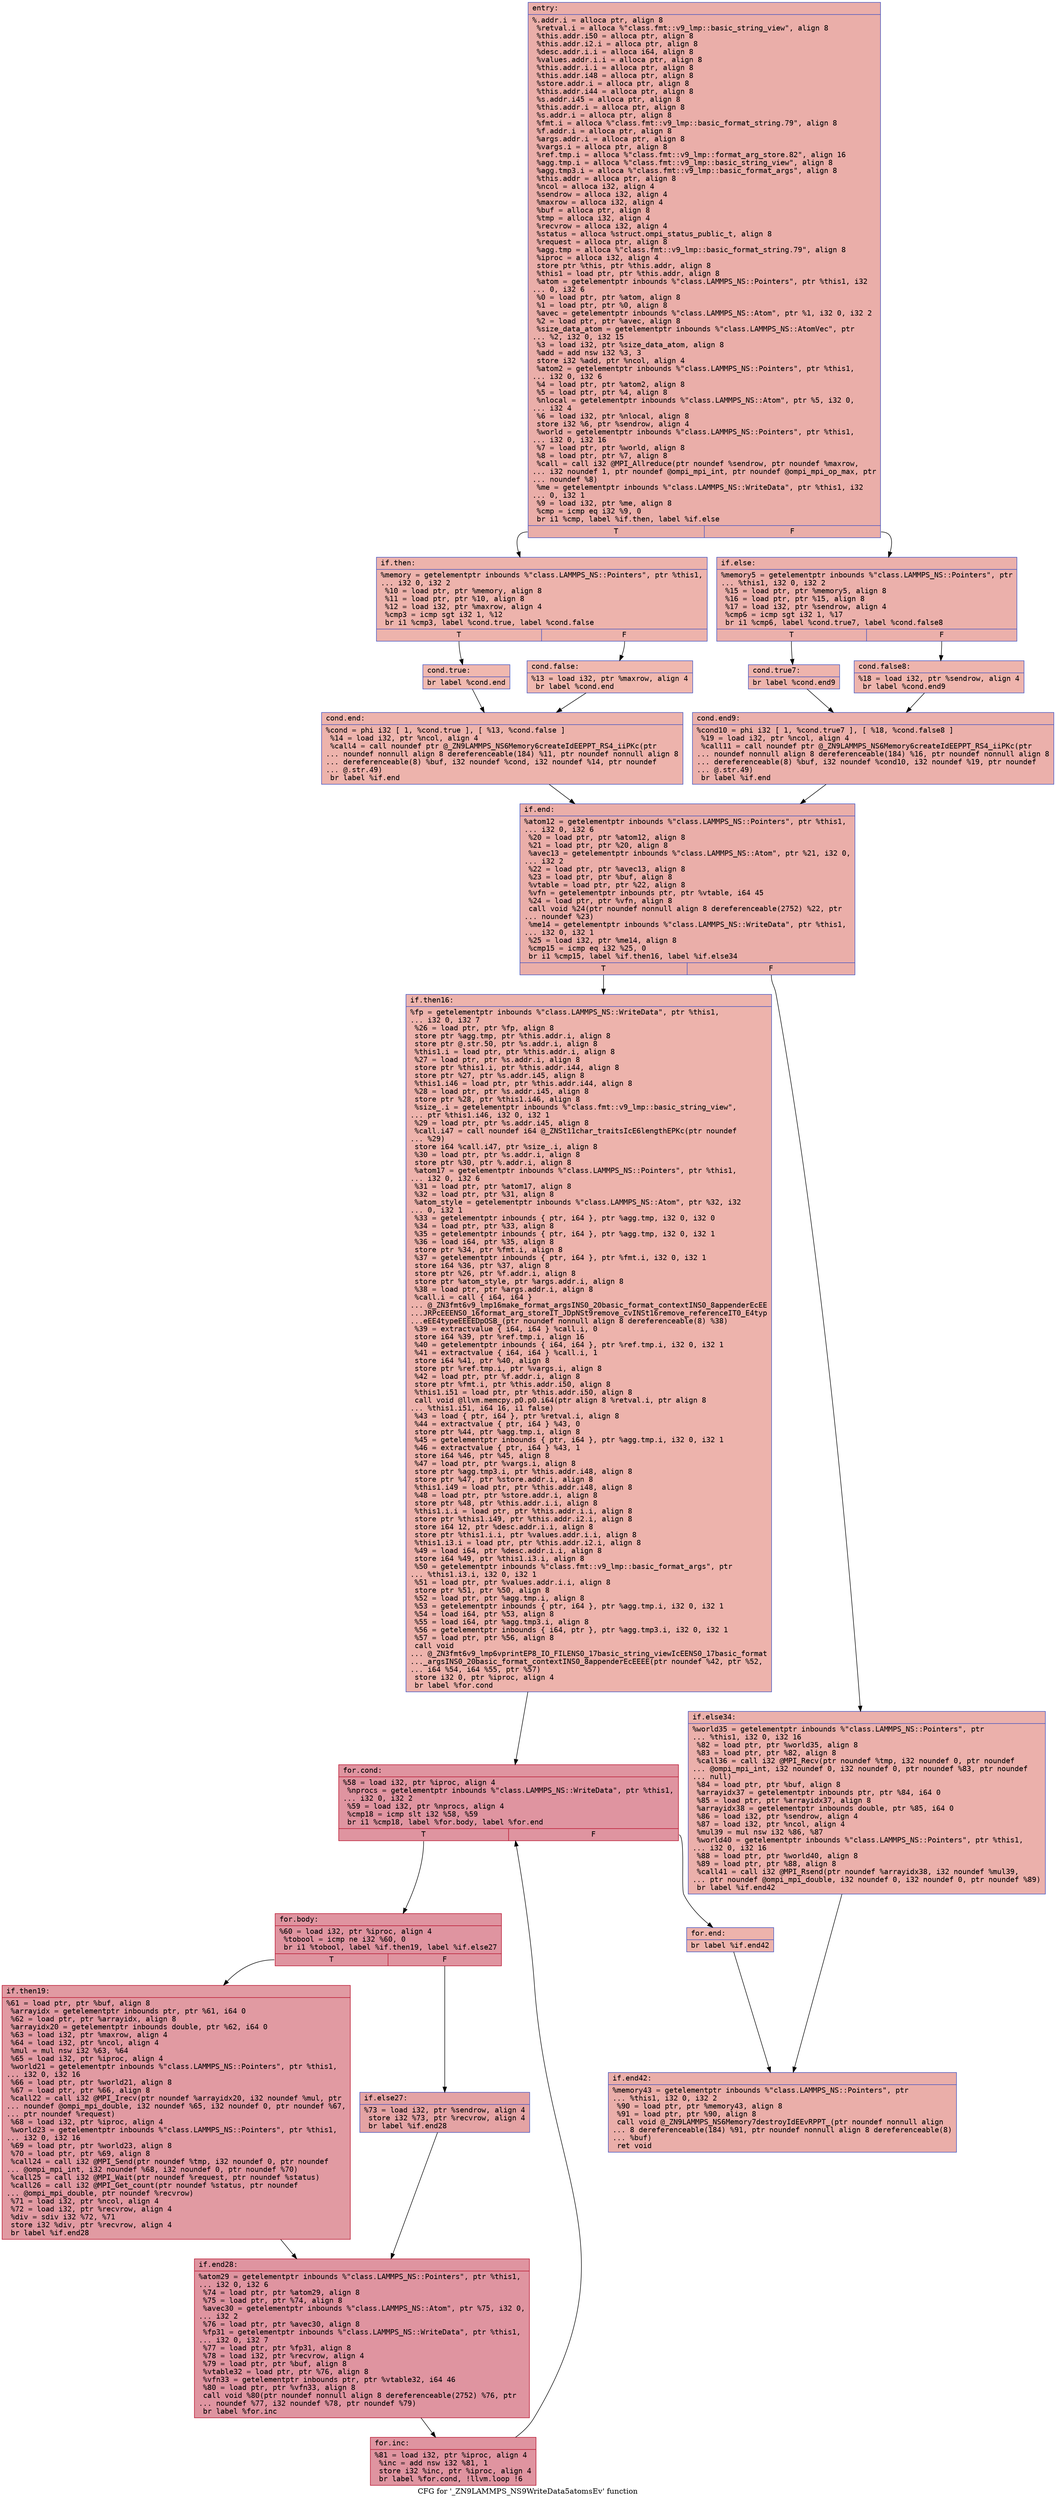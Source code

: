 digraph "CFG for '_ZN9LAMMPS_NS9WriteData5atomsEv' function" {
	label="CFG for '_ZN9LAMMPS_NS9WriteData5atomsEv' function";

	Node0x564c03725240 [shape=record,color="#3d50c3ff", style=filled, fillcolor="#d0473d70" fontname="Courier",label="{entry:\l|  %.addr.i = alloca ptr, align 8\l  %retval.i = alloca %\"class.fmt::v9_lmp::basic_string_view\", align 8\l  %this.addr.i50 = alloca ptr, align 8\l  %this.addr.i2.i = alloca ptr, align 8\l  %desc.addr.i.i = alloca i64, align 8\l  %values.addr.i.i = alloca ptr, align 8\l  %this.addr.i.i = alloca ptr, align 8\l  %this.addr.i48 = alloca ptr, align 8\l  %store.addr.i = alloca ptr, align 8\l  %this.addr.i44 = alloca ptr, align 8\l  %s.addr.i45 = alloca ptr, align 8\l  %this.addr.i = alloca ptr, align 8\l  %s.addr.i = alloca ptr, align 8\l  %fmt.i = alloca %\"class.fmt::v9_lmp::basic_format_string.79\", align 8\l  %f.addr.i = alloca ptr, align 8\l  %args.addr.i = alloca ptr, align 8\l  %vargs.i = alloca ptr, align 8\l  %ref.tmp.i = alloca %\"class.fmt::v9_lmp::format_arg_store.82\", align 16\l  %agg.tmp.i = alloca %\"class.fmt::v9_lmp::basic_string_view\", align 8\l  %agg.tmp3.i = alloca %\"class.fmt::v9_lmp::basic_format_args\", align 8\l  %this.addr = alloca ptr, align 8\l  %ncol = alloca i32, align 4\l  %sendrow = alloca i32, align 4\l  %maxrow = alloca i32, align 4\l  %buf = alloca ptr, align 8\l  %tmp = alloca i32, align 4\l  %recvrow = alloca i32, align 4\l  %status = alloca %struct.ompi_status_public_t, align 8\l  %request = alloca ptr, align 8\l  %agg.tmp = alloca %\"class.fmt::v9_lmp::basic_format_string.79\", align 8\l  %iproc = alloca i32, align 4\l  store ptr %this, ptr %this.addr, align 8\l  %this1 = load ptr, ptr %this.addr, align 8\l  %atom = getelementptr inbounds %\"class.LAMMPS_NS::Pointers\", ptr %this1, i32\l... 0, i32 6\l  %0 = load ptr, ptr %atom, align 8\l  %1 = load ptr, ptr %0, align 8\l  %avec = getelementptr inbounds %\"class.LAMMPS_NS::Atom\", ptr %1, i32 0, i32 2\l  %2 = load ptr, ptr %avec, align 8\l  %size_data_atom = getelementptr inbounds %\"class.LAMMPS_NS::AtomVec\", ptr\l... %2, i32 0, i32 15\l  %3 = load i32, ptr %size_data_atom, align 8\l  %add = add nsw i32 %3, 3\l  store i32 %add, ptr %ncol, align 4\l  %atom2 = getelementptr inbounds %\"class.LAMMPS_NS::Pointers\", ptr %this1,\l... i32 0, i32 6\l  %4 = load ptr, ptr %atom2, align 8\l  %5 = load ptr, ptr %4, align 8\l  %nlocal = getelementptr inbounds %\"class.LAMMPS_NS::Atom\", ptr %5, i32 0,\l... i32 4\l  %6 = load i32, ptr %nlocal, align 8\l  store i32 %6, ptr %sendrow, align 4\l  %world = getelementptr inbounds %\"class.LAMMPS_NS::Pointers\", ptr %this1,\l... i32 0, i32 16\l  %7 = load ptr, ptr %world, align 8\l  %8 = load ptr, ptr %7, align 8\l  %call = call i32 @MPI_Allreduce(ptr noundef %sendrow, ptr noundef %maxrow,\l... i32 noundef 1, ptr noundef @ompi_mpi_int, ptr noundef @ompi_mpi_op_max, ptr\l... noundef %8)\l  %me = getelementptr inbounds %\"class.LAMMPS_NS::WriteData\", ptr %this1, i32\l... 0, i32 1\l  %9 = load i32, ptr %me, align 8\l  %cmp = icmp eq i32 %9, 0\l  br i1 %cmp, label %if.then, label %if.else\l|{<s0>T|<s1>F}}"];
	Node0x564c03725240:s0 -> Node0x564c03730580[tooltip="entry -> if.then\nProbability 37.50%" ];
	Node0x564c03725240:s1 -> Node0x564c037305f0[tooltip="entry -> if.else\nProbability 62.50%" ];
	Node0x564c03730580 [shape=record,color="#3d50c3ff", style=filled, fillcolor="#d6524470" fontname="Courier",label="{if.then:\l|  %memory = getelementptr inbounds %\"class.LAMMPS_NS::Pointers\", ptr %this1,\l... i32 0, i32 2\l  %10 = load ptr, ptr %memory, align 8\l  %11 = load ptr, ptr %10, align 8\l  %12 = load i32, ptr %maxrow, align 4\l  %cmp3 = icmp sgt i32 1, %12\l  br i1 %cmp3, label %cond.true, label %cond.false\l|{<s0>T|<s1>F}}"];
	Node0x564c03730580:s0 -> Node0x564c03730a20[tooltip="if.then -> cond.true\nProbability 50.00%" ];
	Node0x564c03730580:s1 -> Node0x564c037262e0[tooltip="if.then -> cond.false\nProbability 50.00%" ];
	Node0x564c03730a20 [shape=record,color="#3d50c3ff", style=filled, fillcolor="#dc5d4a70" fontname="Courier",label="{cond.true:\l|  br label %cond.end\l}"];
	Node0x564c03730a20 -> Node0x564c03726410[tooltip="cond.true -> cond.end\nProbability 100.00%" ];
	Node0x564c037262e0 [shape=record,color="#3d50c3ff", style=filled, fillcolor="#dc5d4a70" fontname="Courier",label="{cond.false:\l|  %13 = load i32, ptr %maxrow, align 4\l  br label %cond.end\l}"];
	Node0x564c037262e0 -> Node0x564c03726410[tooltip="cond.false -> cond.end\nProbability 100.00%" ];
	Node0x564c03726410 [shape=record,color="#3d50c3ff", style=filled, fillcolor="#d6524470" fontname="Courier",label="{cond.end:\l|  %cond = phi i32 [ 1, %cond.true ], [ %13, %cond.false ]\l  %14 = load i32, ptr %ncol, align 4\l  %call4 = call noundef ptr @_ZN9LAMMPS_NS6Memory6createIdEEPPT_RS4_iiPKc(ptr\l... noundef nonnull align 8 dereferenceable(184) %11, ptr noundef nonnull align 8\l... dereferenceable(8) %buf, i32 noundef %cond, i32 noundef %14, ptr noundef\l... @.str.49)\l  br label %if.end\l}"];
	Node0x564c03726410 -> Node0x564c03731410[tooltip="cond.end -> if.end\nProbability 100.00%" ];
	Node0x564c037305f0 [shape=record,color="#3d50c3ff", style=filled, fillcolor="#d24b4070" fontname="Courier",label="{if.else:\l|  %memory5 = getelementptr inbounds %\"class.LAMMPS_NS::Pointers\", ptr\l... %this1, i32 0, i32 2\l  %15 = load ptr, ptr %memory5, align 8\l  %16 = load ptr, ptr %15, align 8\l  %17 = load i32, ptr %sendrow, align 4\l  %cmp6 = icmp sgt i32 1, %17\l  br i1 %cmp6, label %cond.true7, label %cond.false8\l|{<s0>T|<s1>F}}"];
	Node0x564c037305f0:s0 -> Node0x564c03731840[tooltip="if.else -> cond.true7\nProbability 50.00%" ];
	Node0x564c037305f0:s1 -> Node0x564c03731890[tooltip="if.else -> cond.false8\nProbability 50.00%" ];
	Node0x564c03731840 [shape=record,color="#3d50c3ff", style=filled, fillcolor="#d8564670" fontname="Courier",label="{cond.true7:\l|  br label %cond.end9\l}"];
	Node0x564c03731840 -> Node0x564c03731a20[tooltip="cond.true7 -> cond.end9\nProbability 100.00%" ];
	Node0x564c03731890 [shape=record,color="#3d50c3ff", style=filled, fillcolor="#d8564670" fontname="Courier",label="{cond.false8:\l|  %18 = load i32, ptr %sendrow, align 4\l  br label %cond.end9\l}"];
	Node0x564c03731890 -> Node0x564c03731a20[tooltip="cond.false8 -> cond.end9\nProbability 100.00%" ];
	Node0x564c03731a20 [shape=record,color="#3d50c3ff", style=filled, fillcolor="#d24b4070" fontname="Courier",label="{cond.end9:\l|  %cond10 = phi i32 [ 1, %cond.true7 ], [ %18, %cond.false8 ]\l  %19 = load i32, ptr %ncol, align 4\l  %call11 = call noundef ptr @_ZN9LAMMPS_NS6Memory6createIdEEPPT_RS4_iiPKc(ptr\l... noundef nonnull align 8 dereferenceable(184) %16, ptr noundef nonnull align 8\l... dereferenceable(8) %buf, i32 noundef %cond10, i32 noundef %19, ptr noundef\l... @.str.49)\l  br label %if.end\l}"];
	Node0x564c03731a20 -> Node0x564c03731410[tooltip="cond.end9 -> if.end\nProbability 100.00%" ];
	Node0x564c03731410 [shape=record,color="#3d50c3ff", style=filled, fillcolor="#d0473d70" fontname="Courier",label="{if.end:\l|  %atom12 = getelementptr inbounds %\"class.LAMMPS_NS::Pointers\", ptr %this1,\l... i32 0, i32 6\l  %20 = load ptr, ptr %atom12, align 8\l  %21 = load ptr, ptr %20, align 8\l  %avec13 = getelementptr inbounds %\"class.LAMMPS_NS::Atom\", ptr %21, i32 0,\l... i32 2\l  %22 = load ptr, ptr %avec13, align 8\l  %23 = load ptr, ptr %buf, align 8\l  %vtable = load ptr, ptr %22, align 8\l  %vfn = getelementptr inbounds ptr, ptr %vtable, i64 45\l  %24 = load ptr, ptr %vfn, align 8\l  call void %24(ptr noundef nonnull align 8 dereferenceable(2752) %22, ptr\l... noundef %23)\l  %me14 = getelementptr inbounds %\"class.LAMMPS_NS::WriteData\", ptr %this1,\l... i32 0, i32 1\l  %25 = load i32, ptr %me14, align 8\l  %cmp15 = icmp eq i32 %25, 0\l  br i1 %cmp15, label %if.then16, label %if.else34\l|{<s0>T|<s1>F}}"];
	Node0x564c03731410:s0 -> Node0x564c037327d0[tooltip="if.end -> if.then16\nProbability 37.50%" ];
	Node0x564c03731410:s1 -> Node0x564c03732850[tooltip="if.end -> if.else34\nProbability 62.50%" ];
	Node0x564c037327d0 [shape=record,color="#3d50c3ff", style=filled, fillcolor="#d6524470" fontname="Courier",label="{if.then16:\l|  %fp = getelementptr inbounds %\"class.LAMMPS_NS::WriteData\", ptr %this1,\l... i32 0, i32 7\l  %26 = load ptr, ptr %fp, align 8\l  store ptr %agg.tmp, ptr %this.addr.i, align 8\l  store ptr @.str.50, ptr %s.addr.i, align 8\l  %this1.i = load ptr, ptr %this.addr.i, align 8\l  %27 = load ptr, ptr %s.addr.i, align 8\l  store ptr %this1.i, ptr %this.addr.i44, align 8\l  store ptr %27, ptr %s.addr.i45, align 8\l  %this1.i46 = load ptr, ptr %this.addr.i44, align 8\l  %28 = load ptr, ptr %s.addr.i45, align 8\l  store ptr %28, ptr %this1.i46, align 8\l  %size_.i = getelementptr inbounds %\"class.fmt::v9_lmp::basic_string_view\",\l... ptr %this1.i46, i32 0, i32 1\l  %29 = load ptr, ptr %s.addr.i45, align 8\l  %call.i47 = call noundef i64 @_ZNSt11char_traitsIcE6lengthEPKc(ptr noundef\l... %29)\l  store i64 %call.i47, ptr %size_.i, align 8\l  %30 = load ptr, ptr %s.addr.i, align 8\l  store ptr %30, ptr %.addr.i, align 8\l  %atom17 = getelementptr inbounds %\"class.LAMMPS_NS::Pointers\", ptr %this1,\l... i32 0, i32 6\l  %31 = load ptr, ptr %atom17, align 8\l  %32 = load ptr, ptr %31, align 8\l  %atom_style = getelementptr inbounds %\"class.LAMMPS_NS::Atom\", ptr %32, i32\l... 0, i32 1\l  %33 = getelementptr inbounds \{ ptr, i64 \}, ptr %agg.tmp, i32 0, i32 0\l  %34 = load ptr, ptr %33, align 8\l  %35 = getelementptr inbounds \{ ptr, i64 \}, ptr %agg.tmp, i32 0, i32 1\l  %36 = load i64, ptr %35, align 8\l  store ptr %34, ptr %fmt.i, align 8\l  %37 = getelementptr inbounds \{ ptr, i64 \}, ptr %fmt.i, i32 0, i32 1\l  store i64 %36, ptr %37, align 8\l  store ptr %26, ptr %f.addr.i, align 8\l  store ptr %atom_style, ptr %args.addr.i, align 8\l  %38 = load ptr, ptr %args.addr.i, align 8\l  %call.i = call \{ i64, i64 \}\l... @_ZN3fmt6v9_lmp16make_format_argsINS0_20basic_format_contextINS0_8appenderEcEE\l...JRPcEEENS0_16format_arg_storeIT_JDpNSt9remove_cvINSt16remove_referenceIT0_E4typ\l...eEE4typeEEEEDpOSB_(ptr noundef nonnull align 8 dereferenceable(8) %38)\l  %39 = extractvalue \{ i64, i64 \} %call.i, 0\l  store i64 %39, ptr %ref.tmp.i, align 16\l  %40 = getelementptr inbounds \{ i64, i64 \}, ptr %ref.tmp.i, i32 0, i32 1\l  %41 = extractvalue \{ i64, i64 \} %call.i, 1\l  store i64 %41, ptr %40, align 8\l  store ptr %ref.tmp.i, ptr %vargs.i, align 8\l  %42 = load ptr, ptr %f.addr.i, align 8\l  store ptr %fmt.i, ptr %this.addr.i50, align 8\l  %this1.i51 = load ptr, ptr %this.addr.i50, align 8\l  call void @llvm.memcpy.p0.p0.i64(ptr align 8 %retval.i, ptr align 8\l... %this1.i51, i64 16, i1 false)\l  %43 = load \{ ptr, i64 \}, ptr %retval.i, align 8\l  %44 = extractvalue \{ ptr, i64 \} %43, 0\l  store ptr %44, ptr %agg.tmp.i, align 8\l  %45 = getelementptr inbounds \{ ptr, i64 \}, ptr %agg.tmp.i, i32 0, i32 1\l  %46 = extractvalue \{ ptr, i64 \} %43, 1\l  store i64 %46, ptr %45, align 8\l  %47 = load ptr, ptr %vargs.i, align 8\l  store ptr %agg.tmp3.i, ptr %this.addr.i48, align 8\l  store ptr %47, ptr %store.addr.i, align 8\l  %this1.i49 = load ptr, ptr %this.addr.i48, align 8\l  %48 = load ptr, ptr %store.addr.i, align 8\l  store ptr %48, ptr %this.addr.i.i, align 8\l  %this1.i.i = load ptr, ptr %this.addr.i.i, align 8\l  store ptr %this1.i49, ptr %this.addr.i2.i, align 8\l  store i64 12, ptr %desc.addr.i.i, align 8\l  store ptr %this1.i.i, ptr %values.addr.i.i, align 8\l  %this1.i3.i = load ptr, ptr %this.addr.i2.i, align 8\l  %49 = load i64, ptr %desc.addr.i.i, align 8\l  store i64 %49, ptr %this1.i3.i, align 8\l  %50 = getelementptr inbounds %\"class.fmt::v9_lmp::basic_format_args\", ptr\l... %this1.i3.i, i32 0, i32 1\l  %51 = load ptr, ptr %values.addr.i.i, align 8\l  store ptr %51, ptr %50, align 8\l  %52 = load ptr, ptr %agg.tmp.i, align 8\l  %53 = getelementptr inbounds \{ ptr, i64 \}, ptr %agg.tmp.i, i32 0, i32 1\l  %54 = load i64, ptr %53, align 8\l  %55 = load i64, ptr %agg.tmp3.i, align 8\l  %56 = getelementptr inbounds \{ i64, ptr \}, ptr %agg.tmp3.i, i32 0, i32 1\l  %57 = load ptr, ptr %56, align 8\l  call void\l... @_ZN3fmt6v9_lmp6vprintEP8_IO_FILENS0_17basic_string_viewIcEENS0_17basic_format\l..._argsINS0_20basic_format_contextINS0_8appenderEcEEEE(ptr noundef %42, ptr %52,\l... i64 %54, i64 %55, ptr %57)\l  store i32 0, ptr %iproc, align 4\l  br label %for.cond\l}"];
	Node0x564c037327d0 -> Node0x564c03736290[tooltip="if.then16 -> for.cond\nProbability 100.00%" ];
	Node0x564c03736290 [shape=record,color="#b70d28ff", style=filled, fillcolor="#b70d2870" fontname="Courier",label="{for.cond:\l|  %58 = load i32, ptr %iproc, align 4\l  %nprocs = getelementptr inbounds %\"class.LAMMPS_NS::WriteData\", ptr %this1,\l... i32 0, i32 2\l  %59 = load i32, ptr %nprocs, align 4\l  %cmp18 = icmp slt i32 %58, %59\l  br i1 %cmp18, label %for.body, label %for.end\l|{<s0>T|<s1>F}}"];
	Node0x564c03736290:s0 -> Node0x564c03736510[tooltip="for.cond -> for.body\nProbability 96.88%" ];
	Node0x564c03736290:s1 -> Node0x564c03736590[tooltip="for.cond -> for.end\nProbability 3.12%" ];
	Node0x564c03736510 [shape=record,color="#b70d28ff", style=filled, fillcolor="#b70d2870" fontname="Courier",label="{for.body:\l|  %60 = load i32, ptr %iproc, align 4\l  %tobool = icmp ne i32 %60, 0\l  br i1 %tobool, label %if.then19, label %if.else27\l|{<s0>T|<s1>F}}"];
	Node0x564c03736510:s0 -> Node0x564c037367b0[tooltip="for.body -> if.then19\nProbability 62.50%" ];
	Node0x564c03736510:s1 -> Node0x564c03736830[tooltip="for.body -> if.else27\nProbability 37.50%" ];
	Node0x564c037367b0 [shape=record,color="#b70d28ff", style=filled, fillcolor="#bb1b2c70" fontname="Courier",label="{if.then19:\l|  %61 = load ptr, ptr %buf, align 8\l  %arrayidx = getelementptr inbounds ptr, ptr %61, i64 0\l  %62 = load ptr, ptr %arrayidx, align 8\l  %arrayidx20 = getelementptr inbounds double, ptr %62, i64 0\l  %63 = load i32, ptr %maxrow, align 4\l  %64 = load i32, ptr %ncol, align 4\l  %mul = mul nsw i32 %63, %64\l  %65 = load i32, ptr %iproc, align 4\l  %world21 = getelementptr inbounds %\"class.LAMMPS_NS::Pointers\", ptr %this1,\l... i32 0, i32 16\l  %66 = load ptr, ptr %world21, align 8\l  %67 = load ptr, ptr %66, align 8\l  %call22 = call i32 @MPI_Irecv(ptr noundef %arrayidx20, i32 noundef %mul, ptr\l... noundef @ompi_mpi_double, i32 noundef %65, i32 noundef 0, ptr noundef %67,\l... ptr noundef %request)\l  %68 = load i32, ptr %iproc, align 4\l  %world23 = getelementptr inbounds %\"class.LAMMPS_NS::Pointers\", ptr %this1,\l... i32 0, i32 16\l  %69 = load ptr, ptr %world23, align 8\l  %70 = load ptr, ptr %69, align 8\l  %call24 = call i32 @MPI_Send(ptr noundef %tmp, i32 noundef 0, ptr noundef\l... @ompi_mpi_int, i32 noundef %68, i32 noundef 0, ptr noundef %70)\l  %call25 = call i32 @MPI_Wait(ptr noundef %request, ptr noundef %status)\l  %call26 = call i32 @MPI_Get_count(ptr noundef %status, ptr noundef\l... @ompi_mpi_double, ptr noundef %recvrow)\l  %71 = load i32, ptr %ncol, align 4\l  %72 = load i32, ptr %recvrow, align 4\l  %div = sdiv i32 %72, %71\l  store i32 %div, ptr %recvrow, align 4\l  br label %if.end28\l}"];
	Node0x564c037367b0 -> Node0x564c03730d60[tooltip="if.then19 -> if.end28\nProbability 100.00%" ];
	Node0x564c03736830 [shape=record,color="#3d50c3ff", style=filled, fillcolor="#c32e3170" fontname="Courier",label="{if.else27:\l|  %73 = load i32, ptr %sendrow, align 4\l  store i32 %73, ptr %recvrow, align 4\l  br label %if.end28\l}"];
	Node0x564c03736830 -> Node0x564c03730d60[tooltip="if.else27 -> if.end28\nProbability 100.00%" ];
	Node0x564c03730d60 [shape=record,color="#b70d28ff", style=filled, fillcolor="#b70d2870" fontname="Courier",label="{if.end28:\l|  %atom29 = getelementptr inbounds %\"class.LAMMPS_NS::Pointers\", ptr %this1,\l... i32 0, i32 6\l  %74 = load ptr, ptr %atom29, align 8\l  %75 = load ptr, ptr %74, align 8\l  %avec30 = getelementptr inbounds %\"class.LAMMPS_NS::Atom\", ptr %75, i32 0,\l... i32 2\l  %76 = load ptr, ptr %avec30, align 8\l  %fp31 = getelementptr inbounds %\"class.LAMMPS_NS::WriteData\", ptr %this1,\l... i32 0, i32 7\l  %77 = load ptr, ptr %fp31, align 8\l  %78 = load i32, ptr %recvrow, align 4\l  %79 = load ptr, ptr %buf, align 8\l  %vtable32 = load ptr, ptr %76, align 8\l  %vfn33 = getelementptr inbounds ptr, ptr %vtable32, i64 46\l  %80 = load ptr, ptr %vfn33, align 8\l  call void %80(ptr noundef nonnull align 8 dereferenceable(2752) %76, ptr\l... noundef %77, i32 noundef %78, ptr noundef %79)\l  br label %for.inc\l}"];
	Node0x564c03730d60 -> Node0x564c03738fc0[tooltip="if.end28 -> for.inc\nProbability 100.00%" ];
	Node0x564c03738fc0 [shape=record,color="#b70d28ff", style=filled, fillcolor="#b70d2870" fontname="Courier",label="{for.inc:\l|  %81 = load i32, ptr %iproc, align 4\l  %inc = add nsw i32 %81, 1\l  store i32 %inc, ptr %iproc, align 4\l  br label %for.cond, !llvm.loop !6\l}"];
	Node0x564c03738fc0 -> Node0x564c03736290[tooltip="for.inc -> for.cond\nProbability 100.00%" ];
	Node0x564c03736590 [shape=record,color="#3d50c3ff", style=filled, fillcolor="#d6524470" fontname="Courier",label="{for.end:\l|  br label %if.end42\l}"];
	Node0x564c03736590 -> Node0x564c03739370[tooltip="for.end -> if.end42\nProbability 100.00%" ];
	Node0x564c03732850 [shape=record,color="#3d50c3ff", style=filled, fillcolor="#d24b4070" fontname="Courier",label="{if.else34:\l|  %world35 = getelementptr inbounds %\"class.LAMMPS_NS::Pointers\", ptr\l... %this1, i32 0, i32 16\l  %82 = load ptr, ptr %world35, align 8\l  %83 = load ptr, ptr %82, align 8\l  %call36 = call i32 @MPI_Recv(ptr noundef %tmp, i32 noundef 0, ptr noundef\l... @ompi_mpi_int, i32 noundef 0, i32 noundef 0, ptr noundef %83, ptr noundef\l... null)\l  %84 = load ptr, ptr %buf, align 8\l  %arrayidx37 = getelementptr inbounds ptr, ptr %84, i64 0\l  %85 = load ptr, ptr %arrayidx37, align 8\l  %arrayidx38 = getelementptr inbounds double, ptr %85, i64 0\l  %86 = load i32, ptr %sendrow, align 4\l  %87 = load i32, ptr %ncol, align 4\l  %mul39 = mul nsw i32 %86, %87\l  %world40 = getelementptr inbounds %\"class.LAMMPS_NS::Pointers\", ptr %this1,\l... i32 0, i32 16\l  %88 = load ptr, ptr %world40, align 8\l  %89 = load ptr, ptr %88, align 8\l  %call41 = call i32 @MPI_Rsend(ptr noundef %arrayidx38, i32 noundef %mul39,\l... ptr noundef @ompi_mpi_double, i32 noundef 0, i32 noundef 0, ptr noundef %89)\l  br label %if.end42\l}"];
	Node0x564c03732850 -> Node0x564c03739370[tooltip="if.else34 -> if.end42\nProbability 100.00%" ];
	Node0x564c03739370 [shape=record,color="#3d50c3ff", style=filled, fillcolor="#d0473d70" fontname="Courier",label="{if.end42:\l|  %memory43 = getelementptr inbounds %\"class.LAMMPS_NS::Pointers\", ptr\l... %this1, i32 0, i32 2\l  %90 = load ptr, ptr %memory43, align 8\l  %91 = load ptr, ptr %90, align 8\l  call void @_ZN9LAMMPS_NS6Memory7destroyIdEEvRPPT_(ptr noundef nonnull align\l... 8 dereferenceable(184) %91, ptr noundef nonnull align 8 dereferenceable(8)\l... %buf)\l  ret void\l}"];
}

